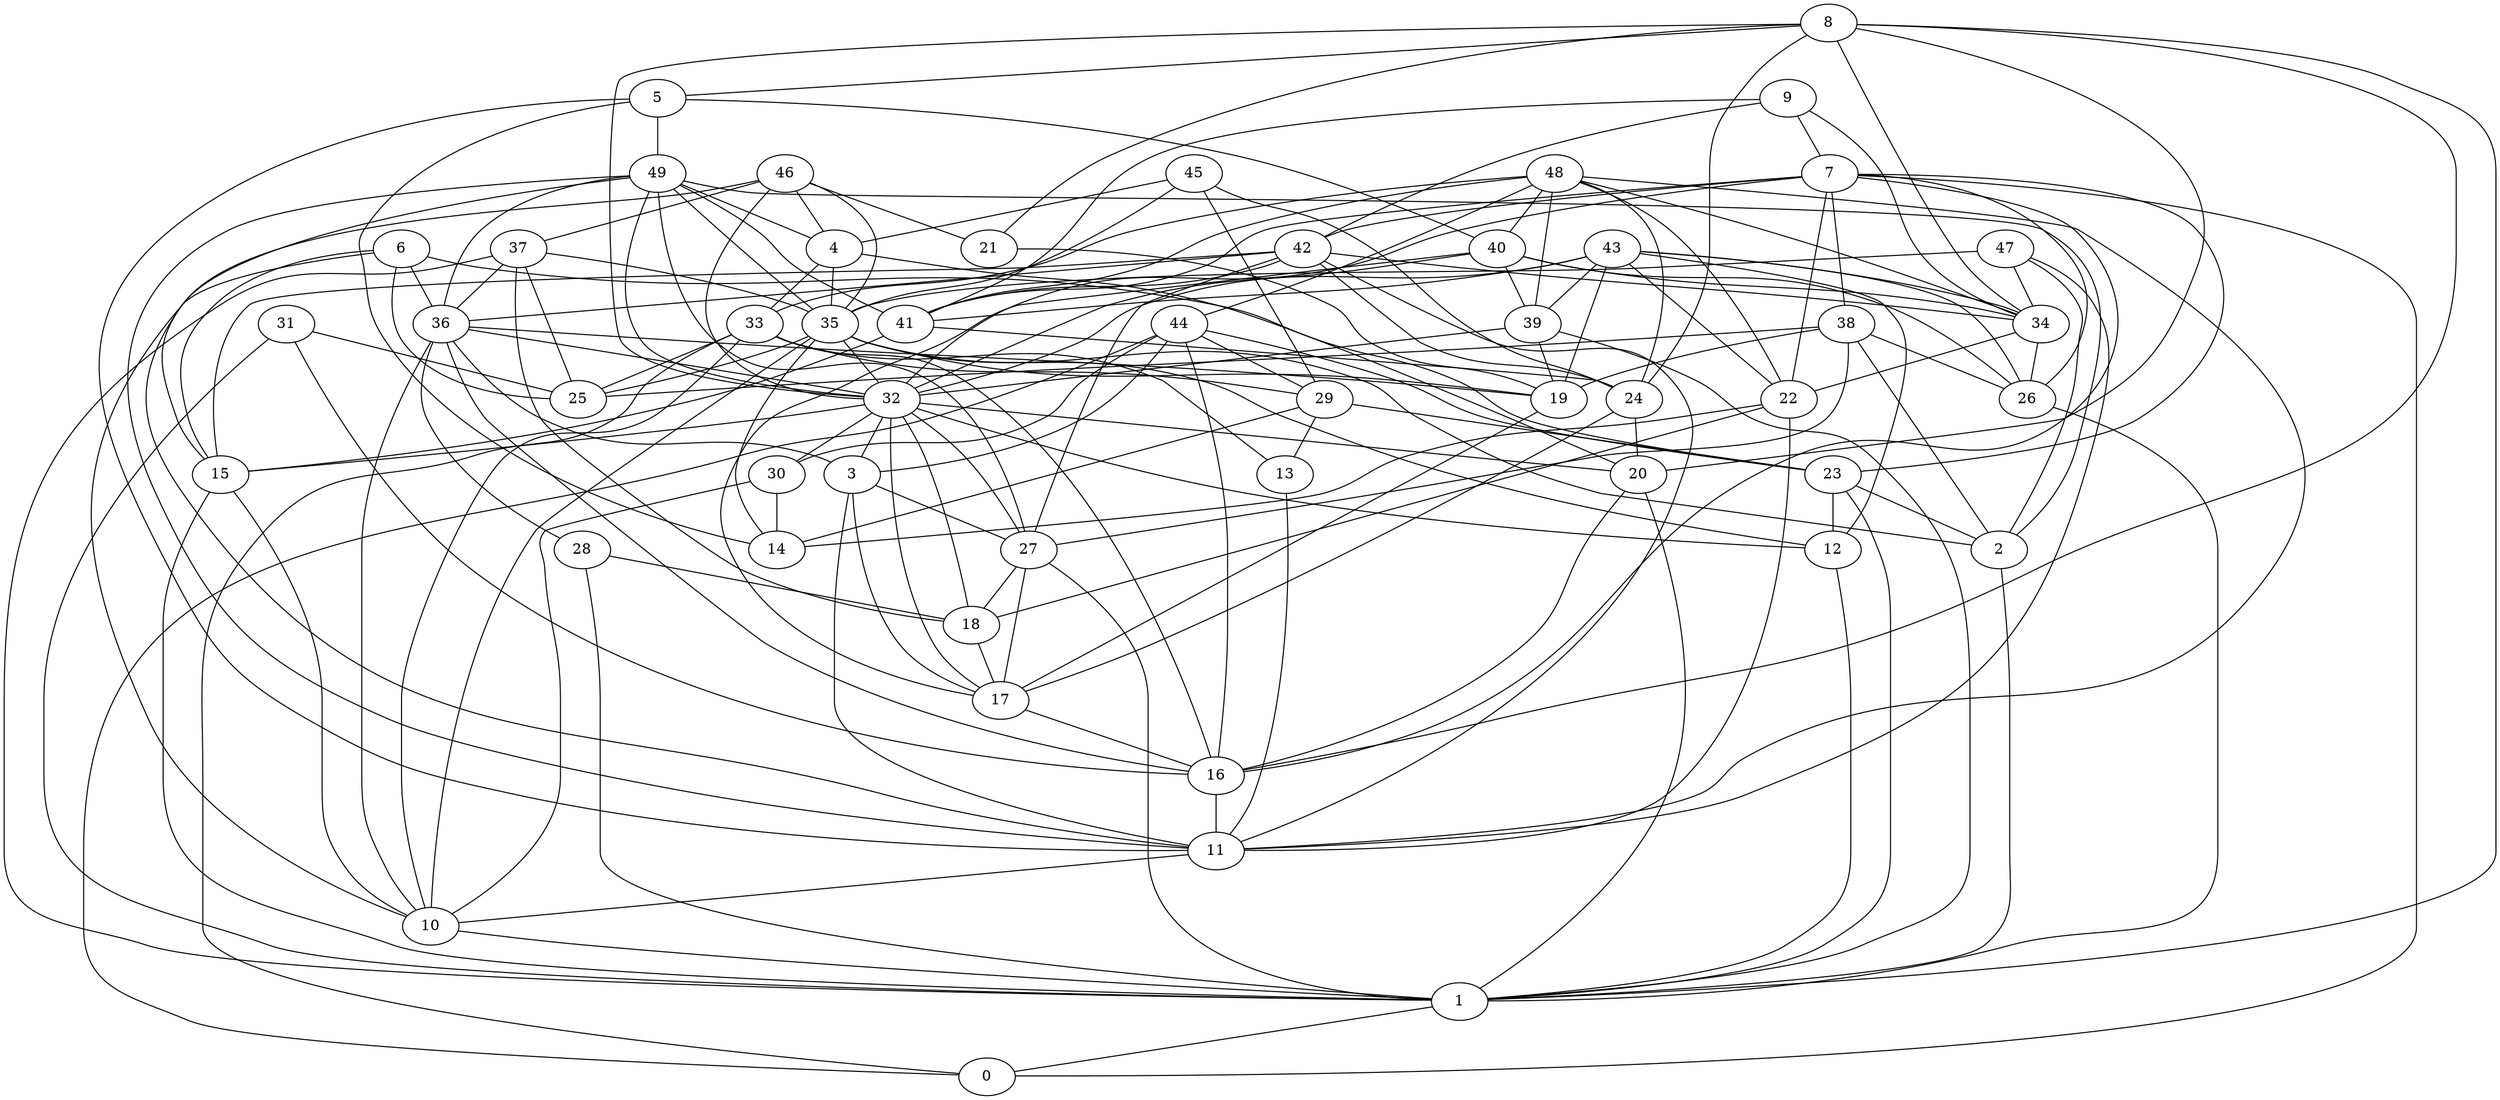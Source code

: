 digraph GG_graph {

subgraph G_graph {
edge [color = black]
"31" -> "25" [dir = none]
"31" -> "1" [dir = none]
"13" -> "11" [dir = none]
"23" -> "2" [dir = none]
"23" -> "1" [dir = none]
"21" -> "19" [dir = none]
"6" -> "10" [dir = none]
"6" -> "25" [dir = none]
"6" -> "23" [dir = none]
"6" -> "36" [dir = none]
"45" -> "29" [dir = none]
"45" -> "24" [dir = none]
"3" -> "11" [dir = none]
"30" -> "10" [dir = none]
"30" -> "14" [dir = none]
"41" -> "24" [dir = none]
"28" -> "18" [dir = none]
"28" -> "1" [dir = none]
"40" -> "17" [dir = none]
"40" -> "39" [dir = none]
"24" -> "17" [dir = none]
"11" -> "10" [dir = none]
"39" -> "32" [dir = none]
"39" -> "1" [dir = none]
"15" -> "1" [dir = none]
"15" -> "10" [dir = none]
"35" -> "25" [dir = none]
"35" -> "14" [dir = none]
"35" -> "32" [dir = none]
"35" -> "19" [dir = none]
"27" -> "1" [dir = none]
"27" -> "17" [dir = none]
"43" -> "22" [dir = none]
"43" -> "41" [dir = none]
"43" -> "32" [dir = none]
"43" -> "19" [dir = none]
"43" -> "26" [dir = none]
"37" -> "25" [dir = none]
"37" -> "18" [dir = none]
"32" -> "12" [dir = none]
"32" -> "3" [dir = none]
"32" -> "15" [dir = none]
"32" -> "17" [dir = none]
"32" -> "27" [dir = none]
"32" -> "20" [dir = none]
"26" -> "1" [dir = none]
"48" -> "22" [dir = none]
"48" -> "11" [dir = none]
"48" -> "24" [dir = none]
"48" -> "33" [dir = none]
"48" -> "39" [dir = none]
"34" -> "22" [dir = none]
"34" -> "26" [dir = none]
"47" -> "34" [dir = none]
"47" -> "2" [dir = none]
"46" -> "21" [dir = none]
"46" -> "37" [dir = none]
"46" -> "35" [dir = none]
"46" -> "32" [dir = none]
"10" -> "1" [dir = none]
"7" -> "32" [dir = none]
"7" -> "26" [dir = none]
"7" -> "23" [dir = none]
"7" -> "0" [dir = none]
"7" -> "42" [dir = none]
"7" -> "38" [dir = none]
"8" -> "20" [dir = none]
"8" -> "34" [dir = none]
"38" -> "26" [dir = none]
"38" -> "2" [dir = none]
"2" -> "1" [dir = none]
"44" -> "29" [dir = none]
"44" -> "0" [dir = none]
"44" -> "16" [dir = none]
"12" -> "1" [dir = none]
"36" -> "10" [dir = none]
"36" -> "3" [dir = none]
"36" -> "19" [dir = none]
"36" -> "16" [dir = none]
"1" -> "0" [dir = none]
"22" -> "18" [dir = none]
"22" -> "14" [dir = none]
"9" -> "34" [dir = none]
"9" -> "7" [dir = none]
"5" -> "11" [dir = none]
"5" -> "49" [dir = none]
"49" -> "27" [dir = none]
"49" -> "32" [dir = none]
"42" -> "11" [dir = none]
"42" -> "41" [dir = none]
"33" -> "13" [dir = none]
"33" -> "16" [dir = none]
"33" -> "0" [dir = none]
"33" -> "29" [dir = none]
"29" -> "14" [dir = none]
"20" -> "1" [dir = none]
"4" -> "35" [dir = none]
"4" -> "20" [dir = none]
"47" -> "11" [dir = none]
"8" -> "1" [dir = none]
"40" -> "32" [dir = none]
"35" -> "2" [dir = none]
"22" -> "11" [dir = none]
"49" -> "36" [dir = none]
"35" -> "10" [dir = none]
"40" -> "34" [dir = none]
"8" -> "21" [dir = none]
"23" -> "12" [dir = none]
"43" -> "39" [dir = none]
"48" -> "41" [dir = none]
"37" -> "36" [dir = none]
"8" -> "32" [dir = none]
"7" -> "41" [dir = none]
"5" -> "40" [dir = none]
"16" -> "11" [dir = none]
"48" -> "34" [dir = none]
"46" -> "4" [dir = none]
"38" -> "25" [dir = none]
"29" -> "23" [dir = none]
"44" -> "3" [dir = none]
"48" -> "44" [dir = none]
"5" -> "14" [dir = none]
"37" -> "1" [dir = none]
"36" -> "32" [dir = none]
"20" -> "16" [dir = none]
"29" -> "13" [dir = none]
"32" -> "18" [dir = none]
"42" -> "34" [dir = none]
"41" -> "15" [dir = none]
"42" -> "24" [dir = none]
"49" -> "41" [dir = none]
"49" -> "11" [dir = none]
"49" -> "4" [dir = none]
"43" -> "12" [dir = none]
"38" -> "27" [dir = none]
"49" -> "2" [dir = none]
"35" -> "12" [dir = none]
"9" -> "41" [dir = none]
"38" -> "19" [dir = none]
"33" -> "10" [dir = none]
"48" -> "40" [dir = none]
"46" -> "11" [dir = none]
"37" -> "35" [dir = none]
"18" -> "17" [dir = none]
"8" -> "16" [dir = none]
"49" -> "35" [dir = none]
"17" -> "16" [dir = none]
"44" -> "30" [dir = none]
"49" -> "15" [dir = none]
"9" -> "42" [dir = none]
"19" -> "17" [dir = none]
"6" -> "15" [dir = none]
"45" -> "35" [dir = none]
"42" -> "15" [dir = none]
"42" -> "36" [dir = none]
"43" -> "34" [dir = none]
"32" -> "30" [dir = none]
"36" -> "28" [dir = none]
"44" -> "23" [dir = none]
"47" -> "35" [dir = none]
"8" -> "24" [dir = none]
"42" -> "27" [dir = none]
"27" -> "18" [dir = none]
"7" -> "16" [dir = none]
"31" -> "16" [dir = none]
"3" -> "27" [dir = none]
"24" -> "20" [dir = none]
"39" -> "19" [dir = none]
"40" -> "26" [dir = none]
"3" -> "17" [dir = none]
"45" -> "4" [dir = none]
"33" -> "25" [dir = none]
"8" -> "5" [dir = none]
"4" -> "33" [dir = none]
"7" -> "22" [dir = none]
}

}
